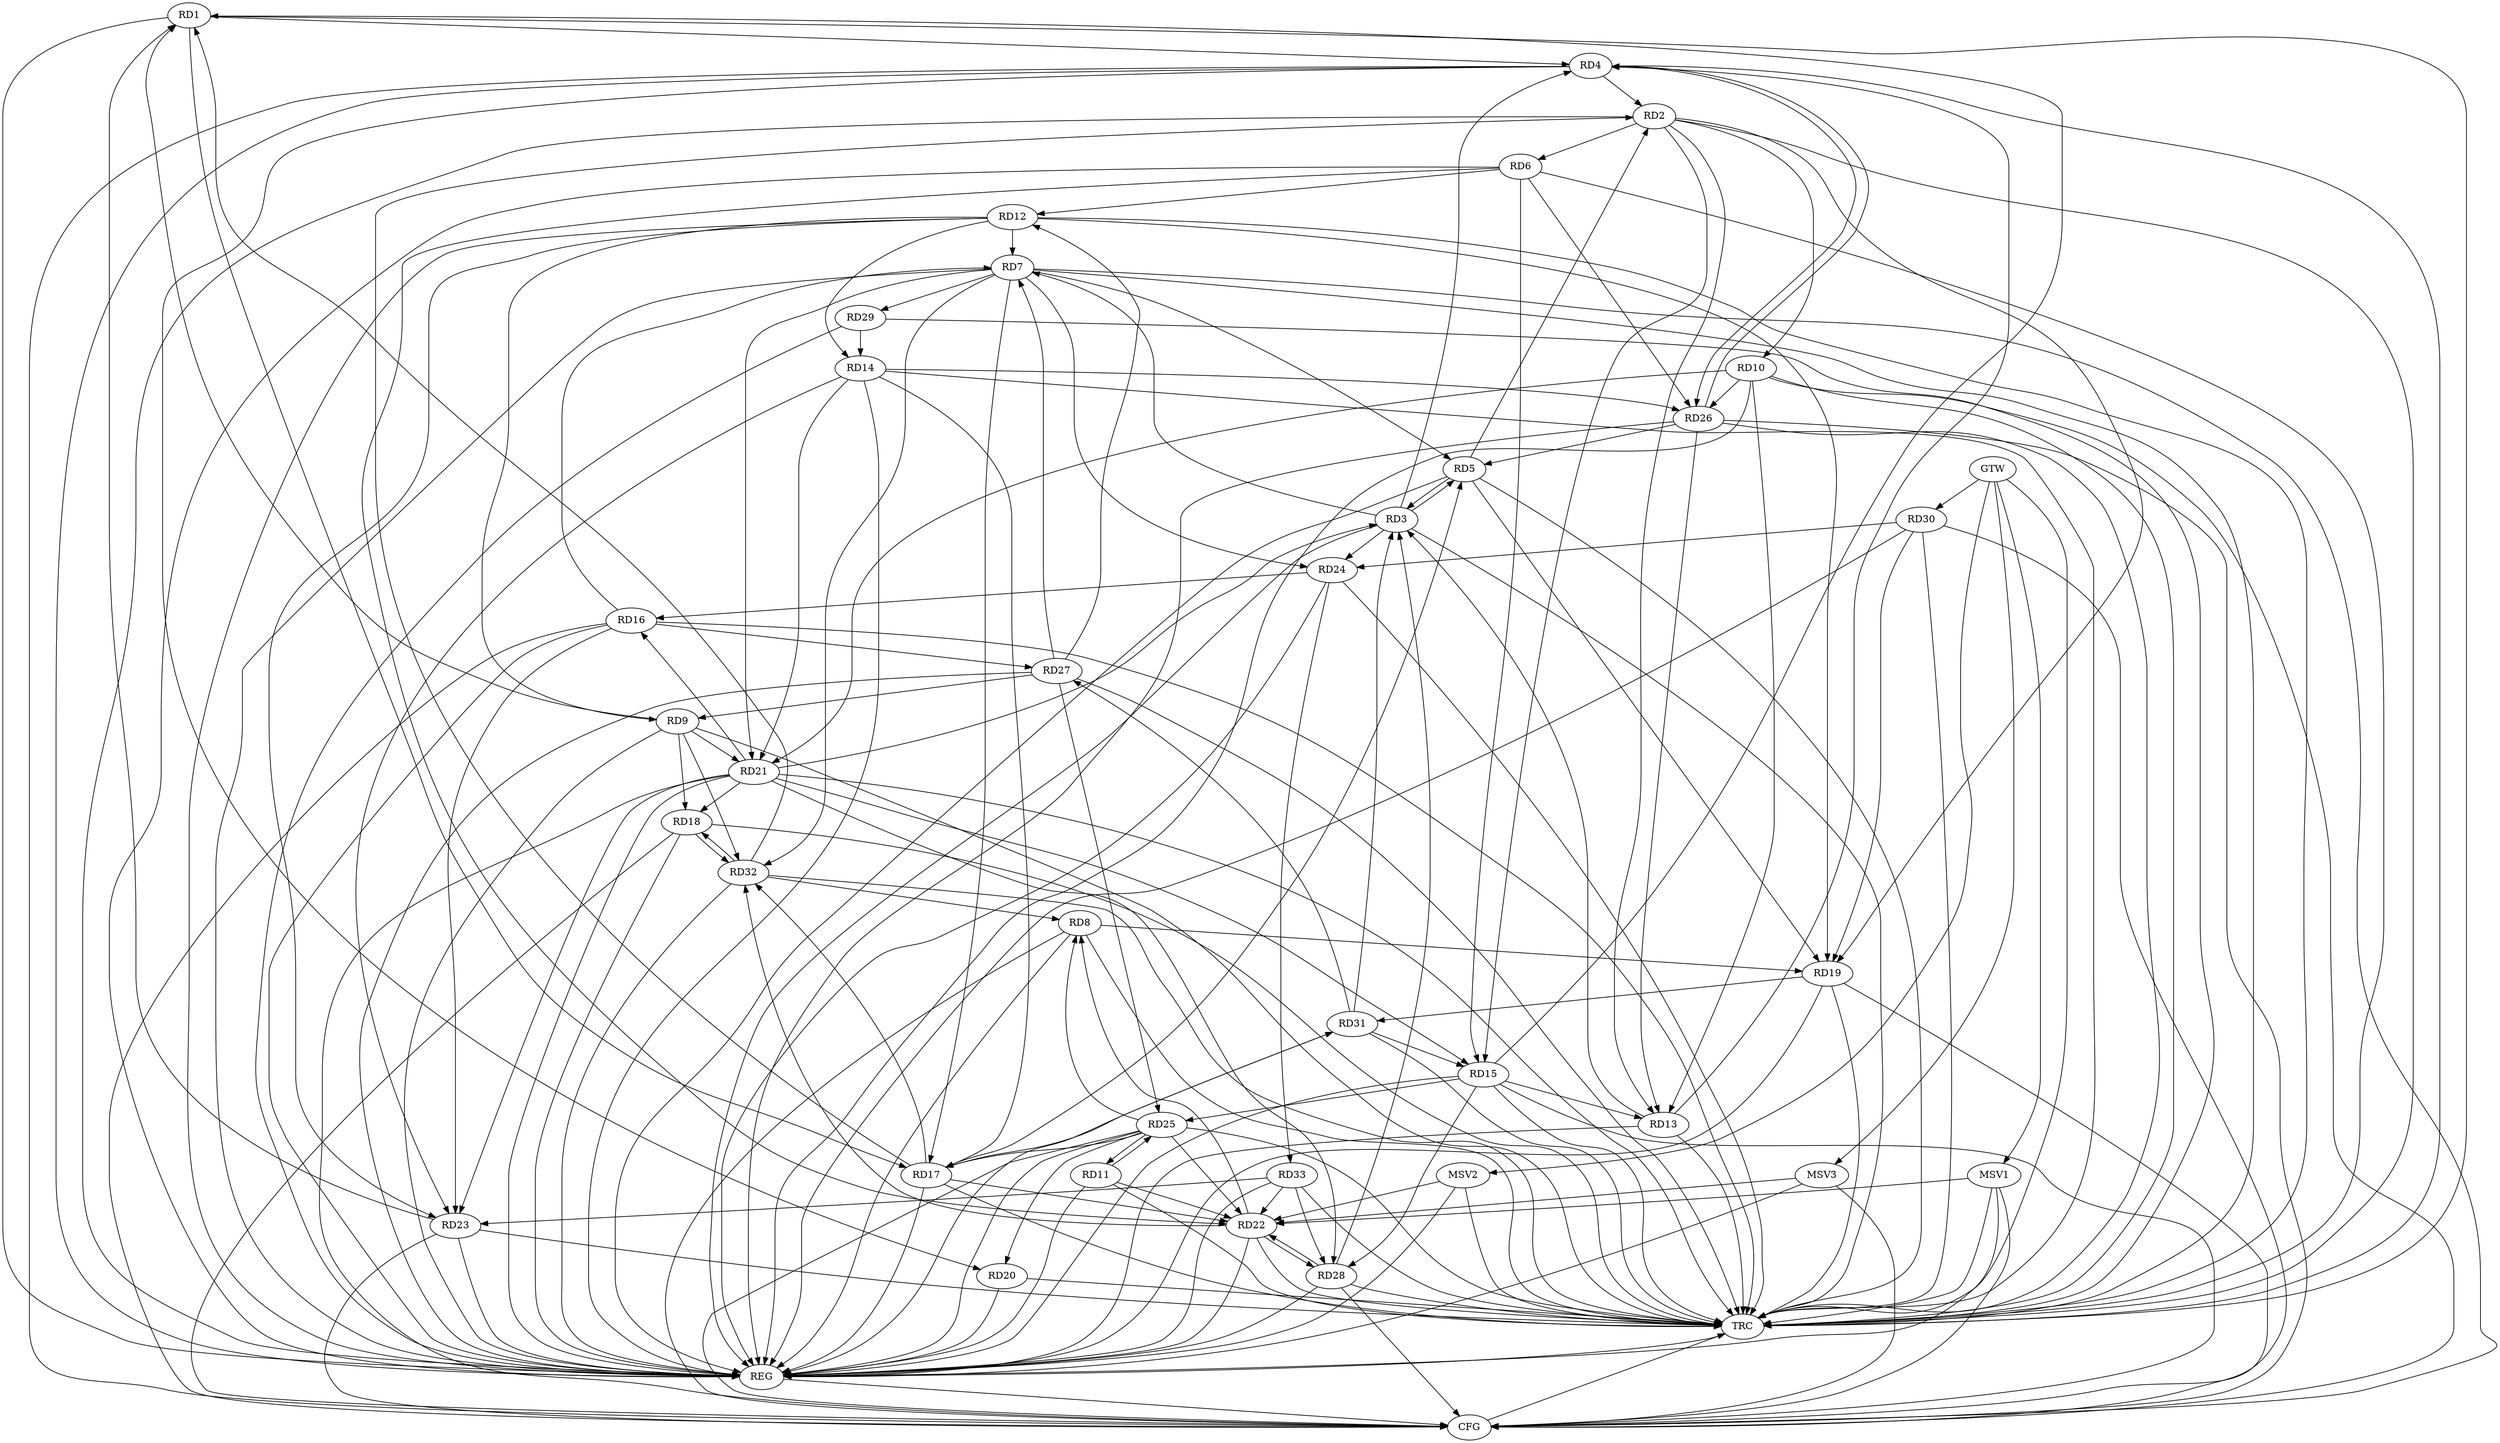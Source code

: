 strict digraph G {
  RD1 [ label="RD1" ];
  RD2 [ label="RD2" ];
  RD3 [ label="RD3" ];
  RD4 [ label="RD4" ];
  RD5 [ label="RD5" ];
  RD6 [ label="RD6" ];
  RD7 [ label="RD7" ];
  RD8 [ label="RD8" ];
  RD9 [ label="RD9" ];
  RD10 [ label="RD10" ];
  RD11 [ label="RD11" ];
  RD12 [ label="RD12" ];
  RD13 [ label="RD13" ];
  RD14 [ label="RD14" ];
  RD15 [ label="RD15" ];
  RD16 [ label="RD16" ];
  RD17 [ label="RD17" ];
  RD18 [ label="RD18" ];
  RD19 [ label="RD19" ];
  RD20 [ label="RD20" ];
  RD21 [ label="RD21" ];
  RD22 [ label="RD22" ];
  RD23 [ label="RD23" ];
  RD24 [ label="RD24" ];
  RD25 [ label="RD25" ];
  RD26 [ label="RD26" ];
  RD27 [ label="RD27" ];
  RD28 [ label="RD28" ];
  RD29 [ label="RD29" ];
  RD30 [ label="RD30" ];
  RD31 [ label="RD31" ];
  RD32 [ label="RD32" ];
  RD33 [ label="RD33" ];
  GTW [ label="GTW" ];
  REG [ label="REG" ];
  CFG [ label="CFG" ];
  TRC [ label="TRC" ];
  MSV1 [ label="MSV1" ];
  MSV2 [ label="MSV2" ];
  MSV3 [ label="MSV3" ];
  RD1 -> RD4;
  RD9 -> RD1;
  RD15 -> RD1;
  RD1 -> RD17;
  RD23 -> RD1;
  RD32 -> RD1;
  RD4 -> RD2;
  RD5 -> RD2;
  RD2 -> RD6;
  RD2 -> RD10;
  RD2 -> RD13;
  RD2 -> RD15;
  RD17 -> RD2;
  RD2 -> RD19;
  RD3 -> RD4;
  RD3 -> RD5;
  RD5 -> RD3;
  RD3 -> RD7;
  RD13 -> RD3;
  RD21 -> RD3;
  RD3 -> RD24;
  RD28 -> RD3;
  RD31 -> RD3;
  RD13 -> RD4;
  RD4 -> RD20;
  RD4 -> RD26;
  RD26 -> RD4;
  RD7 -> RD5;
  RD17 -> RD5;
  RD5 -> RD19;
  RD26 -> RD5;
  RD6 -> RD12;
  RD6 -> RD15;
  RD6 -> RD22;
  RD6 -> RD26;
  RD12 -> RD7;
  RD16 -> RD7;
  RD7 -> RD17;
  RD7 -> RD21;
  RD7 -> RD24;
  RD27 -> RD7;
  RD7 -> RD29;
  RD7 -> RD32;
  RD8 -> RD19;
  RD22 -> RD8;
  RD25 -> RD8;
  RD32 -> RD8;
  RD12 -> RD9;
  RD9 -> RD18;
  RD9 -> RD21;
  RD27 -> RD9;
  RD9 -> RD32;
  RD10 -> RD13;
  RD10 -> RD21;
  RD10 -> RD26;
  RD11 -> RD22;
  RD11 -> RD25;
  RD25 -> RD11;
  RD12 -> RD14;
  RD12 -> RD19;
  RD12 -> RD23;
  RD27 -> RD12;
  RD15 -> RD13;
  RD26 -> RD13;
  RD14 -> RD17;
  RD14 -> RD21;
  RD14 -> RD23;
  RD14 -> RD26;
  RD29 -> RD14;
  RD21 -> RD15;
  RD15 -> RD25;
  RD15 -> RD28;
  RD31 -> RD15;
  RD21 -> RD16;
  RD16 -> RD23;
  RD24 -> RD16;
  RD16 -> RD27;
  RD17 -> RD22;
  RD25 -> RD17;
  RD17 -> RD31;
  RD17 -> RD32;
  RD21 -> RD18;
  RD18 -> RD32;
  RD32 -> RD18;
  RD30 -> RD19;
  RD19 -> RD31;
  RD25 -> RD20;
  RD21 -> RD23;
  RD21 -> RD28;
  RD25 -> RD22;
  RD22 -> RD28;
  RD28 -> RD22;
  RD22 -> RD32;
  RD33 -> RD22;
  RD33 -> RD23;
  RD30 -> RD24;
  RD24 -> RD33;
  RD27 -> RD25;
  RD31 -> RD27;
  RD33 -> RD28;
  GTW -> RD30;
  RD1 -> REG;
  RD2 -> REG;
  RD3 -> REG;
  RD4 -> REG;
  RD5 -> REG;
  RD6 -> REG;
  RD7 -> REG;
  RD8 -> REG;
  RD9 -> REG;
  RD10 -> REG;
  RD11 -> REG;
  RD12 -> REG;
  RD13 -> REG;
  RD14 -> REG;
  RD15 -> REG;
  RD16 -> REG;
  RD17 -> REG;
  RD18 -> REG;
  RD19 -> REG;
  RD20 -> REG;
  RD21 -> REG;
  RD22 -> REG;
  RD23 -> REG;
  RD24 -> REG;
  RD25 -> REG;
  RD26 -> REG;
  RD27 -> REG;
  RD28 -> REG;
  RD29 -> REG;
  RD30 -> REG;
  RD31 -> REG;
  RD32 -> REG;
  RD33 -> REG;
  RD16 -> CFG;
  RD10 -> CFG;
  RD7 -> CFG;
  RD30 -> CFG;
  RD25 -> CFG;
  RD8 -> CFG;
  RD21 -> CFG;
  RD23 -> CFG;
  RD18 -> CFG;
  RD15 -> CFG;
  RD4 -> CFG;
  RD19 -> CFG;
  RD26 -> CFG;
  RD28 -> CFG;
  REG -> CFG;
  RD1 -> TRC;
  RD2 -> TRC;
  RD3 -> TRC;
  RD4 -> TRC;
  RD5 -> TRC;
  RD6 -> TRC;
  RD7 -> TRC;
  RD8 -> TRC;
  RD9 -> TRC;
  RD10 -> TRC;
  RD11 -> TRC;
  RD12 -> TRC;
  RD13 -> TRC;
  RD14 -> TRC;
  RD15 -> TRC;
  RD16 -> TRC;
  RD17 -> TRC;
  RD18 -> TRC;
  RD19 -> TRC;
  RD20 -> TRC;
  RD21 -> TRC;
  RD22 -> TRC;
  RD23 -> TRC;
  RD24 -> TRC;
  RD25 -> TRC;
  RD26 -> TRC;
  RD27 -> TRC;
  RD28 -> TRC;
  RD29 -> TRC;
  RD30 -> TRC;
  RD31 -> TRC;
  RD32 -> TRC;
  RD33 -> TRC;
  GTW -> TRC;
  CFG -> TRC;
  TRC -> REG;
  MSV1 -> RD22;
  GTW -> MSV1;
  MSV1 -> REG;
  MSV1 -> TRC;
  MSV1 -> CFG;
  MSV2 -> RD22;
  GTW -> MSV2;
  MSV2 -> REG;
  MSV2 -> TRC;
  MSV3 -> RD22;
  GTW -> MSV3;
  MSV3 -> REG;
  MSV3 -> CFG;
}
